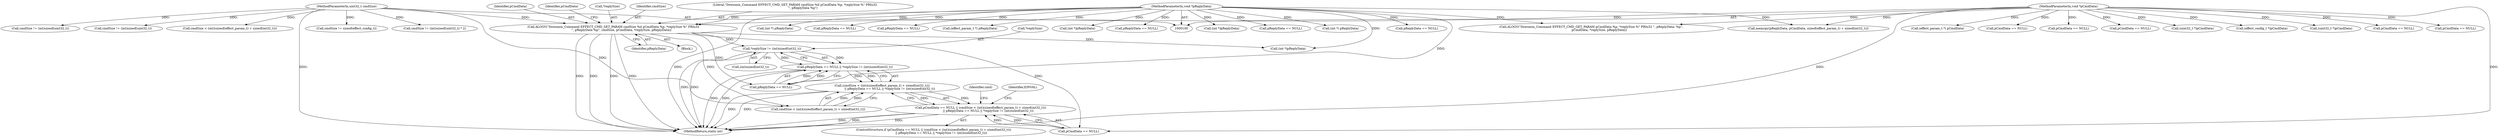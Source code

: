 digraph "0_Android_aeea52da00d210587fb3ed895de3d5f2e0264c88_0@pointer" {
"1000325" [label="(Call,*replySize != (int)sizeof(int32_t))"];
"1000299" [label="(Call,ALOGV(\"Downmix_Command EFFECT_CMD_SET_PARAM cmdSize %d pCmdData %p, *replySize %\" PRIu32\n                 \", pReplyData %p\", cmdSize, pCmdData, *replySize, pReplyData))"];
"1000103" [label="(MethodParameterIn,uint32_t cmdSize)"];
"1000104" [label="(MethodParameterIn,void *pCmdData)"];
"1000106" [label="(MethodParameterIn,void *pReplyData)"];
"1000321" [label="(Call,pReplyData == NULL || *replySize != (int)sizeof(int32_t))"];
"1000311" [label="(Call,(cmdSize < (int)(sizeof(effect_param_t) + sizeof(int32_t)))\n                || pReplyData == NULL || *replySize != (int)sizeof(int32_t))"];
"1000307" [label="(Call,pCmdData == NULL || (cmdSize < (int)(sizeof(effect_param_t) + sizeof(int32_t)))\n                || pReplyData == NULL || *replySize != (int)sizeof(int32_t))"];
"1000312" [label="(Call,cmdSize < (int)(sizeof(effect_param_t) + sizeof(int32_t)))"];
"1000104" [label="(MethodParameterIn,void *pCmdData)"];
"1000339" [label="(Call,(effect_param_t *) pCmdData)"];
"1000322" [label="(Call,pReplyData == NULL)"];
"1000344" [label="(Call,(int *)pReplyData)"];
"1000311" [label="(Call,(cmdSize < (int)(sizeof(effect_param_t) + sizeof(int32_t)))\n                || pReplyData == NULL || *replySize != (int)sizeof(int32_t))"];
"1000103" [label="(MethodParameterIn,uint32_t cmdSize)"];
"1000255" [label="(Call,memcpy(pReplyData, pCmdData, sizeof(effect_param_t) + sizeof(int32_t)))"];
"1000169" [label="(Call,pCmdData == NULL)"];
"1000407" [label="(Call,(int *)pReplyData)"];
"1000178" [label="(Call,pReplyData == NULL)"];
"1000306" [label="(ControlStructure,if (pCmdData == NULL || (cmdSize < (int)(sizeof(effect_param_t) + sizeof(int32_t)))\n                || pReplyData == NULL || *replySize != (int)sizeof(int32_t)))"];
"1000525" [label="(Call,pCmdData == NULL)"];
"1000305" [label="(Identifier,pReplyData)"];
"1000548" [label="(MethodReturn,static int)"];
"1000192" [label="(Call,(int *) pReplyData)"];
"1000326" [label="(Call,*replySize)"];
"1000307" [label="(Call,pCmdData == NULL || (cmdSize < (int)(sizeof(effect_param_t) + sizeof(int32_t)))\n                || pReplyData == NULL || *replySize != (int)sizeof(int32_t))"];
"1000454" [label="(Call,pCmdData == NULL)"];
"1000146" [label="(Call,pReplyData == NULL)"];
"1000106" [label="(MethodParameterIn,void *pReplyData)"];
"1000457" [label="(Call,cmdSize != (int)sizeof(uint32_t))"];
"1000308" [label="(Call,pCmdData == NULL)"];
"1000528" [label="(Call,cmdSize != (int)sizeof(uint32_t))"];
"1000325" [label="(Call,*replySize != (int)sizeof(int32_t))"];
"1000220" [label="(Call,cmdSize < (int)(sizeof(effect_param_t) + sizeof(int32_t)))"];
"1000496" [label="(Call,(uint32_t *)pCmdData)"];
"1000142" [label="(Block,)"];
"1000197" [label="(Call,(effect_config_t *)pCmdData)"];
"1000301" [label="(Identifier,cmdSize)"];
"1000300" [label="(Literal,\"Downmix_Command EFFECT_CMD_SET_PARAM cmdSize %d pCmdData %p, *replySize %\" PRIu32\n                 \", pReplyData %p\")"];
"1000160" [label="(Call,(int *) pReplyData)"];
"1000376" [label="(Call,pReplyData == NULL)"];
"1000173" [label="(Call,cmdSize != sizeof(effect_config_t))"];
"1000475" [label="(Call,cmdSize != (int)sizeof(uint32_t) * 2)"];
"1000510" [label="(Call,(uint32_t *)pCmdData)"];
"1000208" [label="(Call,ALOGV(\"Downmix_Command EFFECT_CMD_GET_PARAM pCmdData %p, *replySize %\" PRIu32 \", pReplyData: %p\",\n                 pCmdData, *replySize, pReplyData))"];
"1000415" [label="(Call,pReplyData == NULL)"];
"1000302" [label="(Identifier,pCmdData)"];
"1000335" [label="(Identifier,EINVAL)"];
"1000309" [label="(Identifier,pCmdData)"];
"1000299" [label="(Call,ALOGV(\"Downmix_Command EFFECT_CMD_SET_PARAM cmdSize %d pCmdData %p, *replySize %\" PRIu32\n                 \", pReplyData %p\", cmdSize, pCmdData, *replySize, pReplyData))"];
"1000328" [label="(Call,(int)sizeof(int32_t))"];
"1000216" [label="(Call,pCmdData == NULL)"];
"1000252" [label="(Call,(effect_param_t *) pReplyData)"];
"1000321" [label="(Call,pReplyData == NULL || *replySize != (int)sizeof(int32_t))"];
"1000472" [label="(Call,pCmdData == NULL)"];
"1000446" [label="(Call,(int *)pReplyData)"];
"1000230" [label="(Call,pReplyData == NULL)"];
"1000303" [label="(Call,*replySize)"];
"1000338" [label="(Identifier,cmd)"];
"1000325" -> "1000321"  [label="AST: "];
"1000325" -> "1000328"  [label="CFG: "];
"1000326" -> "1000325"  [label="AST: "];
"1000328" -> "1000325"  [label="AST: "];
"1000321" -> "1000325"  [label="CFG: "];
"1000325" -> "1000548"  [label="DDG: "];
"1000325" -> "1000548"  [label="DDG: "];
"1000325" -> "1000321"  [label="DDG: "];
"1000325" -> "1000321"  [label="DDG: "];
"1000299" -> "1000325"  [label="DDG: "];
"1000299" -> "1000142"  [label="AST: "];
"1000299" -> "1000305"  [label="CFG: "];
"1000300" -> "1000299"  [label="AST: "];
"1000301" -> "1000299"  [label="AST: "];
"1000302" -> "1000299"  [label="AST: "];
"1000303" -> "1000299"  [label="AST: "];
"1000305" -> "1000299"  [label="AST: "];
"1000309" -> "1000299"  [label="CFG: "];
"1000299" -> "1000548"  [label="DDG: "];
"1000299" -> "1000548"  [label="DDG: "];
"1000299" -> "1000548"  [label="DDG: "];
"1000299" -> "1000548"  [label="DDG: "];
"1000103" -> "1000299"  [label="DDG: "];
"1000104" -> "1000299"  [label="DDG: "];
"1000106" -> "1000299"  [label="DDG: "];
"1000299" -> "1000308"  [label="DDG: "];
"1000299" -> "1000312"  [label="DDG: "];
"1000299" -> "1000322"  [label="DDG: "];
"1000299" -> "1000344"  [label="DDG: "];
"1000103" -> "1000100"  [label="AST: "];
"1000103" -> "1000548"  [label="DDG: "];
"1000103" -> "1000173"  [label="DDG: "];
"1000103" -> "1000220"  [label="DDG: "];
"1000103" -> "1000312"  [label="DDG: "];
"1000103" -> "1000457"  [label="DDG: "];
"1000103" -> "1000475"  [label="DDG: "];
"1000103" -> "1000528"  [label="DDG: "];
"1000104" -> "1000100"  [label="AST: "];
"1000104" -> "1000548"  [label="DDG: "];
"1000104" -> "1000169"  [label="DDG: "];
"1000104" -> "1000197"  [label="DDG: "];
"1000104" -> "1000208"  [label="DDG: "];
"1000104" -> "1000216"  [label="DDG: "];
"1000104" -> "1000255"  [label="DDG: "];
"1000104" -> "1000308"  [label="DDG: "];
"1000104" -> "1000339"  [label="DDG: "];
"1000104" -> "1000454"  [label="DDG: "];
"1000104" -> "1000472"  [label="DDG: "];
"1000104" -> "1000496"  [label="DDG: "];
"1000104" -> "1000510"  [label="DDG: "];
"1000104" -> "1000525"  [label="DDG: "];
"1000106" -> "1000100"  [label="AST: "];
"1000106" -> "1000548"  [label="DDG: "];
"1000106" -> "1000146"  [label="DDG: "];
"1000106" -> "1000160"  [label="DDG: "];
"1000106" -> "1000178"  [label="DDG: "];
"1000106" -> "1000192"  [label="DDG: "];
"1000106" -> "1000208"  [label="DDG: "];
"1000106" -> "1000230"  [label="DDG: "];
"1000106" -> "1000252"  [label="DDG: "];
"1000106" -> "1000255"  [label="DDG: "];
"1000106" -> "1000322"  [label="DDG: "];
"1000106" -> "1000344"  [label="DDG: "];
"1000106" -> "1000376"  [label="DDG: "];
"1000106" -> "1000407"  [label="DDG: "];
"1000106" -> "1000415"  [label="DDG: "];
"1000106" -> "1000446"  [label="DDG: "];
"1000321" -> "1000311"  [label="AST: "];
"1000321" -> "1000322"  [label="CFG: "];
"1000322" -> "1000321"  [label="AST: "];
"1000311" -> "1000321"  [label="CFG: "];
"1000321" -> "1000548"  [label="DDG: "];
"1000321" -> "1000548"  [label="DDG: "];
"1000321" -> "1000311"  [label="DDG: "];
"1000321" -> "1000311"  [label="DDG: "];
"1000322" -> "1000321"  [label="DDG: "];
"1000322" -> "1000321"  [label="DDG: "];
"1000311" -> "1000307"  [label="AST: "];
"1000311" -> "1000312"  [label="CFG: "];
"1000312" -> "1000311"  [label="AST: "];
"1000307" -> "1000311"  [label="CFG: "];
"1000311" -> "1000548"  [label="DDG: "];
"1000311" -> "1000548"  [label="DDG: "];
"1000311" -> "1000307"  [label="DDG: "];
"1000311" -> "1000307"  [label="DDG: "];
"1000312" -> "1000311"  [label="DDG: "];
"1000312" -> "1000311"  [label="DDG: "];
"1000307" -> "1000306"  [label="AST: "];
"1000307" -> "1000308"  [label="CFG: "];
"1000308" -> "1000307"  [label="AST: "];
"1000335" -> "1000307"  [label="CFG: "];
"1000338" -> "1000307"  [label="CFG: "];
"1000307" -> "1000548"  [label="DDG: "];
"1000307" -> "1000548"  [label="DDG: "];
"1000307" -> "1000548"  [label="DDG: "];
"1000308" -> "1000307"  [label="DDG: "];
"1000308" -> "1000307"  [label="DDG: "];
}
